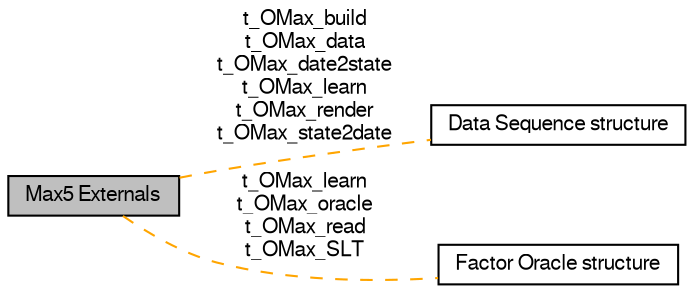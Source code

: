 digraph structs
{
  bgcolor="transparent";
  edge [fontname="FreeSans",fontsize="10",labelfontname="FreeSans",labelfontsize="10"];
  node [fontname="FreeSans",fontsize="10",shape=record];
  rankdir=LR;
  Node1 [label="Data Sequence structure",height=0.2,width=0.4,color="black",URL="$group__label.html"];
  Node0 [label="Max5 Externals",height=0.2,width=0.4,color="black", fillcolor="grey75", style="filled" fontcolor="black"];
  Node2 [label="Factor Oracle structure",height=0.2,width=0.4,color="black",URL="$group__oracle.html"];
  Node0->Node1 [shape=plaintext, label="t_OMax_build\nt_OMax_data\nt_OMax_date2state\nt_OMax_learn\nt_OMax_render\nt_OMax_state2date", color="orange", dir="none", style="dashed"];
  Node0->Node2 [shape=plaintext, label="t_OMax_learn\nt_OMax_oracle\nt_OMax_read\nt_OMax_SLT", color="orange", dir="none", style="dashed"];
}
